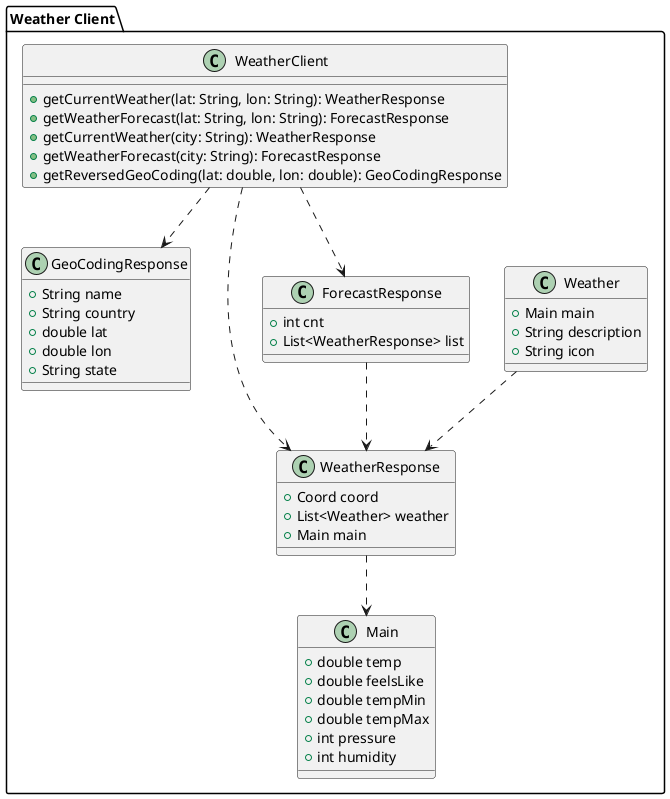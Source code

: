 ' Weather Client Class Diagram
@startuml weather-client-class-diagram
package "Weather Client" {

  class Weather {
    +Main main
    +String description
    +String icon
  }

  class GeoCodingResponse {
    +String name
    +String country
    +double lat
    +double lon
    +String state
  }

  class WeatherResponse {
    +Coord coord
    +List<Weather> weather
    +Main main
  }

  class ForecastResponse {
    +int cnt
    +List<WeatherResponse> list
  }

  class WeatherClient {
    +getCurrentWeather(lat: String, lon: String): WeatherResponse
    +getWeatherForecast(lat: String, lon: String): ForecastResponse
    +getCurrentWeather(city: String): WeatherResponse
    +getWeatherForecast(city: String): ForecastResponse
    +getReversedGeoCoding(lat: double, lon: double): GeoCodingResponse
  }

  class Main {
    +double temp
    +double feelsLike
    +double tempMin
    +double tempMax
    +int pressure
    +int humidity
  }

  WeatherResponse ..> Main
  ForecastResponse ..> WeatherResponse
  Weather ..> WeatherResponse

  WeatherClient ..> WeatherResponse
  WeatherClient ..> ForecastResponse
  WeatherClient ..> GeoCodingResponse
}
@enduml